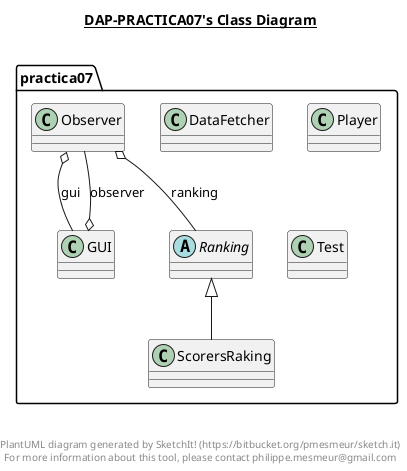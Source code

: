@startuml

title __DAP-PRACTICA07's Class Diagram__\n

  namespace practica07 {
    class practica07.DataFetcher {
    }
  }
  

  namespace practica07 {
    class practica07.GUI {
    }
  }
  

  namespace practica07 {
    class practica07.Observer {
    }
  }
  

  namespace practica07 {
    class practica07.Player {
    }
  }
  

  namespace practica07 {
    abstract class practica07.Ranking {
    }
  }
  

  namespace practica07 {
    class practica07.ScorersRaking {
    }
  }
  

  namespace practica07 {
    class practica07.Test {
    }
  }
  

  practica07.GUI o-- practica07.Observer : observer
  practica07.Observer o-- practica07.GUI : gui
  practica07.Observer o-- practica07.Ranking : ranking
  practica07.ScorersRaking -up-|> practica07.Ranking


right footer


PlantUML diagram generated by SketchIt! (https://bitbucket.org/pmesmeur/sketch.it)
For more information about this tool, please contact philippe.mesmeur@gmail.com
endfooter

@enduml
